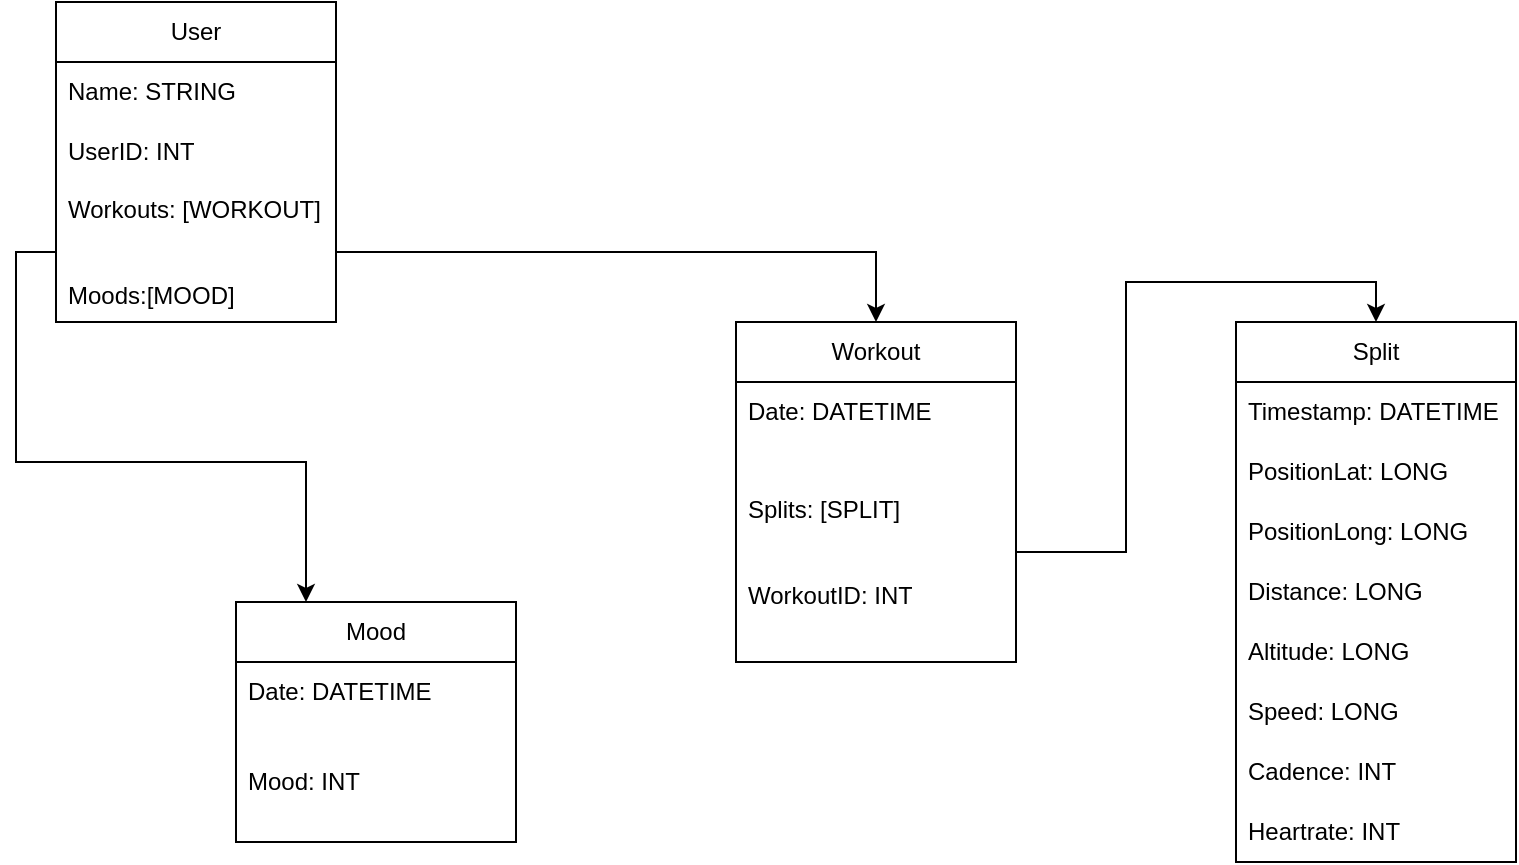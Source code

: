<mxfile version="26.1.1">
  <diagram id="R2lEEEUBdFMjLlhIrx00" name="Page-1">
    <mxGraphModel dx="1434" dy="743" grid="1" gridSize="10" guides="1" tooltips="1" connect="1" arrows="1" fold="1" page="1" pageScale="1" pageWidth="850" pageHeight="1100" math="0" shadow="0" extFonts="Permanent Marker^https://fonts.googleapis.com/css?family=Permanent+Marker">
      <root>
        <mxCell id="0" />
        <mxCell id="1" parent="0" />
        <mxCell id="k_e-UTzaDYZBnwgkCpfA-1" value="User" style="swimlane;fontStyle=0;childLayout=stackLayout;horizontal=1;startSize=30;horizontalStack=0;resizeParent=1;resizeParentMax=0;resizeLast=0;collapsible=1;marginBottom=0;whiteSpace=wrap;html=1;" parent="1" vertex="1">
          <mxGeometry x="100" y="250" width="140" height="160" as="geometry" />
        </mxCell>
        <mxCell id="k_e-UTzaDYZBnwgkCpfA-2" value="Name: STRING" style="text;strokeColor=none;fillColor=none;align=left;verticalAlign=middle;spacingLeft=4;spacingRight=4;overflow=hidden;points=[[0,0.5],[1,0.5]];portConstraint=eastwest;rotatable=0;whiteSpace=wrap;html=1;" parent="k_e-UTzaDYZBnwgkCpfA-1" vertex="1">
          <mxGeometry y="30" width="140" height="30" as="geometry" />
        </mxCell>
        <mxCell id="k_e-UTzaDYZBnwgkCpfA-3" value="UserID: INT" style="text;strokeColor=none;fillColor=none;align=left;verticalAlign=middle;spacingLeft=4;spacingRight=4;overflow=hidden;points=[[0,0.5],[1,0.5]];portConstraint=eastwest;rotatable=0;whiteSpace=wrap;html=1;" parent="k_e-UTzaDYZBnwgkCpfA-1" vertex="1">
          <mxGeometry y="60" width="140" height="30" as="geometry" />
        </mxCell>
        <mxCell id="k_e-UTzaDYZBnwgkCpfA-4" value="&lt;div&gt;Workouts: [WORKOUT]&lt;/div&gt;&lt;div&gt;&lt;br&gt;&lt;/div&gt;&lt;div&gt;&lt;br&gt;&lt;/div&gt;Moods:[MOOD]" style="text;strokeColor=none;fillColor=none;align=left;verticalAlign=middle;spacingLeft=4;spacingRight=4;overflow=hidden;points=[[0,0.5],[1,0.5]];portConstraint=eastwest;rotatable=0;whiteSpace=wrap;html=1;" parent="k_e-UTzaDYZBnwgkCpfA-1" vertex="1">
          <mxGeometry y="90" width="140" height="70" as="geometry" />
        </mxCell>
        <mxCell id="k_e-UTzaDYZBnwgkCpfA-5" value="Workout" style="swimlane;fontStyle=0;childLayout=stackLayout;horizontal=1;startSize=30;horizontalStack=0;resizeParent=1;resizeParentMax=0;resizeLast=0;collapsible=1;marginBottom=0;whiteSpace=wrap;html=1;" parent="1" vertex="1">
          <mxGeometry x="440" y="410" width="140" height="170" as="geometry" />
        </mxCell>
        <mxCell id="k_e-UTzaDYZBnwgkCpfA-6" value="Date: DATETIME" style="text;strokeColor=none;fillColor=none;align=left;verticalAlign=middle;spacingLeft=4;spacingRight=4;overflow=hidden;points=[[0,0.5],[1,0.5]];portConstraint=eastwest;rotatable=0;whiteSpace=wrap;html=1;" parent="k_e-UTzaDYZBnwgkCpfA-5" vertex="1">
          <mxGeometry y="30" width="140" height="30" as="geometry" />
        </mxCell>
        <mxCell id="k_e-UTzaDYZBnwgkCpfA-7" value="&lt;div&gt;Splits: [SPLIT]&lt;/div&gt;&lt;div&gt;&lt;br&gt;&lt;/div&gt;&lt;div&gt;&lt;br&gt;&lt;/div&gt;&lt;div&gt;WorkoutID: INT&lt;/div&gt;" style="text;strokeColor=none;fillColor=none;align=left;verticalAlign=middle;spacingLeft=4;spacingRight=4;overflow=hidden;points=[[0,0.5],[1,0.5]];portConstraint=eastwest;rotatable=0;whiteSpace=wrap;html=1;" parent="k_e-UTzaDYZBnwgkCpfA-5" vertex="1">
          <mxGeometry y="60" width="140" height="110" as="geometry" />
        </mxCell>
        <mxCell id="k_e-UTzaDYZBnwgkCpfA-9" value="Split" style="swimlane;fontStyle=0;childLayout=stackLayout;horizontal=1;startSize=30;horizontalStack=0;resizeParent=1;resizeParentMax=0;resizeLast=0;collapsible=1;marginBottom=0;whiteSpace=wrap;html=1;" parent="1" vertex="1">
          <mxGeometry x="690" y="410" width="140" height="270" as="geometry" />
        </mxCell>
        <mxCell id="k_e-UTzaDYZBnwgkCpfA-10" value="Timestamp: DATETIME" style="text;strokeColor=none;fillColor=none;align=left;verticalAlign=middle;spacingLeft=4;spacingRight=4;overflow=hidden;points=[[0,0.5],[1,0.5]];portConstraint=eastwest;rotatable=0;whiteSpace=wrap;html=1;" parent="k_e-UTzaDYZBnwgkCpfA-9" vertex="1">
          <mxGeometry y="30" width="140" height="30" as="geometry" />
        </mxCell>
        <mxCell id="k_e-UTzaDYZBnwgkCpfA-11" value="PositionLat: LONG" style="text;strokeColor=none;fillColor=none;align=left;verticalAlign=middle;spacingLeft=4;spacingRight=4;overflow=hidden;points=[[0,0.5],[1,0.5]];portConstraint=eastwest;rotatable=0;whiteSpace=wrap;html=1;" parent="k_e-UTzaDYZBnwgkCpfA-9" vertex="1">
          <mxGeometry y="60" width="140" height="30" as="geometry" />
        </mxCell>
        <mxCell id="k_e-UTzaDYZBnwgkCpfA-21" value="PositionLong: LONG" style="text;strokeColor=none;fillColor=none;align=left;verticalAlign=middle;spacingLeft=4;spacingRight=4;overflow=hidden;points=[[0,0.5],[1,0.5]];portConstraint=eastwest;rotatable=0;whiteSpace=wrap;html=1;" parent="k_e-UTzaDYZBnwgkCpfA-9" vertex="1">
          <mxGeometry y="90" width="140" height="30" as="geometry" />
        </mxCell>
        <mxCell id="k_e-UTzaDYZBnwgkCpfA-22" value="Distance: LONG" style="text;strokeColor=none;fillColor=none;align=left;verticalAlign=middle;spacingLeft=4;spacingRight=4;overflow=hidden;points=[[0,0.5],[1,0.5]];portConstraint=eastwest;rotatable=0;whiteSpace=wrap;html=1;" parent="k_e-UTzaDYZBnwgkCpfA-9" vertex="1">
          <mxGeometry y="120" width="140" height="30" as="geometry" />
        </mxCell>
        <mxCell id="k_e-UTzaDYZBnwgkCpfA-23" value="Altitud&lt;span style=&quot;caret-color: rgba(0, 0, 0, 0); color: rgba(0, 0, 0, 0); font-family: monospace; font-size: 0px; white-space: nowrap;&quot;&gt;%3CmxGraphModel%3E%3Croot%3E%3CmxCell%20id%3D%220%22%2F%3E%3CmxCell%20id%3D%221%22%20parent%3D%220%22%2F%3E%3CmxCell%20id%3D%222%22%20value%3D%22Distance%3A%20LONG%22%20style%3D%22text%3BstrokeColor%3Dnone%3BfillColor%3Dnone%3Balign%3Dleft%3BverticalAlign%3Dmiddle%3BspacingLeft%3D4%3BspacingRight%3D4%3Boverflow%3Dhidden%3Bpoints%3D%5B%5B0%2C0.5%5D%2C%5B1%2C0.5%5D%5D%3BportConstraint%3Deastwest%3Brotatable%3D0%3BwhiteSpace%3Dwrap%3Bhtml%3D1%3B%22%20vertex%3D%221%22%20parent%3D%221%22%3E%3CmxGeometry%20x%3D%22580%22%20y%3D%22520%22%20width%3D%22140%22%20height%3D%2230%22%20as%3D%22geometry%22%2F%3E%3C%2FmxCell%3E%3C%2Froot%3E%3C%2FmxGraphModel%3E&lt;/span&gt;e: LONG" style="text;strokeColor=none;fillColor=none;align=left;verticalAlign=middle;spacingLeft=4;spacingRight=4;overflow=hidden;points=[[0,0.5],[1,0.5]];portConstraint=eastwest;rotatable=0;whiteSpace=wrap;html=1;" parent="k_e-UTzaDYZBnwgkCpfA-9" vertex="1">
          <mxGeometry y="150" width="140" height="30" as="geometry" />
        </mxCell>
        <mxCell id="k_e-UTzaDYZBnwgkCpfA-24" value="Speed&lt;span style=&quot;caret-color: rgba(0, 0, 0, 0); color: rgba(0, 0, 0, 0); font-family: monospace; font-size: 0px; white-space: nowrap;&quot;&gt;%3CmxGraphModel%3E%3Croot%3E%3CmxCell%20id%3D%220%22%2F%3E%3CmxCell%20id%3D%221%22%20parent%3D%220%22%2F%3E%3CmxCell%20id%3D%222%22%20value%3D%22Altitud%26lt%3Bspan%20style%3D%26quot%3Bcaret-color%3A%20rgba(0%2C%200%2C%200%2C%200)%3B%20color%3A%20rgba(0%2C%200%2C%200%2C%200)%3B%20font-family%3A%20monospace%3B%20font-size%3A%200px%3B%20white-space%3A%20nowrap%3B%26quot%3B%26gt%3B%253CmxGraphModel%253E%253Croot%253E%253CmxCell%2520id%253D%25220%2522%252F%253E%253CmxCell%2520id%253D%25221%2522%2520parent%253D%25220%2522%252F%253E%253CmxCell%2520id%253D%25222%2522%2520value%253D%2522Distance%253A%2520LONG%2522%2520style%253D%2522text%253BstrokeColor%253Dnone%253BfillColor%253Dnone%253Balign%253Dleft%253BverticalAlign%253Dmiddle%253BspacingLeft%253D4%253BspacingRight%253D4%253Boverflow%253Dhidden%253Bpoints%253D%255B%255B0%252C0.5%255D%252C%255B1%252C0.5%255D%255D%253BportConstraint%253Deastwest%253Brotatable%253D0%253BwhiteSpace%253Dwrap%253Bhtml%253D1%253B%2522%2520vertex%253D%25221%2522%2520parent%253D%25221%2522%253E%253CmxGeometry%2520x%253D%2522580%2522%2520y%253D%2522520%2522%2520width%253D%2522140%2522%2520height%253D%252230%2522%2520as%253D%2522geometry%2522%252F%253E%253C%252FmxCell%253E%253C%252Froot%253E%253C%252FmxGraphModel%253E%26lt%3B%2Fspan%26gt%3Be%3A%20LONG%22%20style%3D%22text%3BstrokeColor%3Dnone%3BfillColor%3Dnone%3Balign%3Dleft%3BverticalAlign%3Dmiddle%3BspacingLeft%3D4%3BspacingRight%3D4%3Boverflow%3Dhidden%3Bpoints%3D%5B%5B0%2C0.5%5D%2C%5B1%2C0.5%5D%5D%3BportConstraint%3Deastwest%3Brotatable%3D0%3BwhiteSpace%3Dwrap%3Bhtml%3D1%3B%22%20vertex%3D%221%22%20parent%3D%221%22%3E%3CmxGeometry%20x%3D%22580%22%20y%3D%22550%22%20width%3D%22140%22%20height%3D%2230%22%20as%3D%22geometry%22%2F%3E%3C%2FmxCell%3E%3C%2Froot%3E%3C%2FmxGraphModel%3E&lt;/span&gt;: LONG" style="text;strokeColor=none;fillColor=none;align=left;verticalAlign=middle;spacingLeft=4;spacingRight=4;overflow=hidden;points=[[0,0.5],[1,0.5]];portConstraint=eastwest;rotatable=0;whiteSpace=wrap;html=1;" parent="k_e-UTzaDYZBnwgkCpfA-9" vertex="1">
          <mxGeometry y="180" width="140" height="30" as="geometry" />
        </mxCell>
        <mxCell id="k_e-UTzaDYZBnwgkCpfA-25" value="Cadence: INT" style="text;strokeColor=none;fillColor=none;align=left;verticalAlign=middle;spacingLeft=4;spacingRight=4;overflow=hidden;points=[[0,0.5],[1,0.5]];portConstraint=eastwest;rotatable=0;whiteSpace=wrap;html=1;" parent="k_e-UTzaDYZBnwgkCpfA-9" vertex="1">
          <mxGeometry y="210" width="140" height="30" as="geometry" />
        </mxCell>
        <mxCell id="k_e-UTzaDYZBnwgkCpfA-26" value="Heartrate: INT" style="text;strokeColor=none;fillColor=none;align=left;verticalAlign=middle;spacingLeft=4;spacingRight=4;overflow=hidden;points=[[0,0.5],[1,0.5]];portConstraint=eastwest;rotatable=0;whiteSpace=wrap;html=1;" parent="k_e-UTzaDYZBnwgkCpfA-9" vertex="1">
          <mxGeometry y="240" width="140" height="30" as="geometry" />
        </mxCell>
        <mxCell id="k_e-UTzaDYZBnwgkCpfA-13" style="edgeStyle=orthogonalEdgeStyle;rounded=0;orthogonalLoop=1;jettySize=auto;html=1;entryX=0.5;entryY=0;entryDx=0;entryDy=0;" parent="1" source="k_e-UTzaDYZBnwgkCpfA-4" target="k_e-UTzaDYZBnwgkCpfA-5" edge="1">
          <mxGeometry relative="1" as="geometry" />
        </mxCell>
        <mxCell id="k_e-UTzaDYZBnwgkCpfA-14" style="edgeStyle=orthogonalEdgeStyle;rounded=0;orthogonalLoop=1;jettySize=auto;html=1;entryX=0.5;entryY=0;entryDx=0;entryDy=0;" parent="1" source="k_e-UTzaDYZBnwgkCpfA-7" target="k_e-UTzaDYZBnwgkCpfA-9" edge="1">
          <mxGeometry relative="1" as="geometry" />
        </mxCell>
        <mxCell id="GBgGKWKEA6_1gJ3sDTNO-5" style="edgeStyle=orthogonalEdgeStyle;rounded=0;orthogonalLoop=1;jettySize=auto;html=1;exitX=0.25;exitY=0;exitDx=0;exitDy=0;entryX=0;entryY=0.5;entryDx=0;entryDy=0;endArrow=none;startFill=1;startArrow=classic;" edge="1" parent="1" source="GBgGKWKEA6_1gJ3sDTNO-2" target="k_e-UTzaDYZBnwgkCpfA-4">
          <mxGeometry relative="1" as="geometry" />
        </mxCell>
        <mxCell id="GBgGKWKEA6_1gJ3sDTNO-2" value="Mood" style="swimlane;fontStyle=0;childLayout=stackLayout;horizontal=1;startSize=30;horizontalStack=0;resizeParent=1;resizeParentMax=0;resizeLast=0;collapsible=1;marginBottom=0;whiteSpace=wrap;html=1;" vertex="1" parent="1">
          <mxGeometry x="190" y="550" width="140" height="120" as="geometry" />
        </mxCell>
        <mxCell id="GBgGKWKEA6_1gJ3sDTNO-3" value="Date: DATETIME" style="text;strokeColor=none;fillColor=none;align=left;verticalAlign=middle;spacingLeft=4;spacingRight=4;overflow=hidden;points=[[0,0.5],[1,0.5]];portConstraint=eastwest;rotatable=0;whiteSpace=wrap;html=1;" vertex="1" parent="GBgGKWKEA6_1gJ3sDTNO-2">
          <mxGeometry y="30" width="140" height="30" as="geometry" />
        </mxCell>
        <mxCell id="GBgGKWKEA6_1gJ3sDTNO-4" value="Mood: INT" style="text;strokeColor=none;fillColor=none;align=left;verticalAlign=middle;spacingLeft=4;spacingRight=4;overflow=hidden;points=[[0,0.5],[1,0.5]];portConstraint=eastwest;rotatable=0;whiteSpace=wrap;html=1;" vertex="1" parent="GBgGKWKEA6_1gJ3sDTNO-2">
          <mxGeometry y="60" width="140" height="60" as="geometry" />
        </mxCell>
      </root>
    </mxGraphModel>
  </diagram>
</mxfile>
